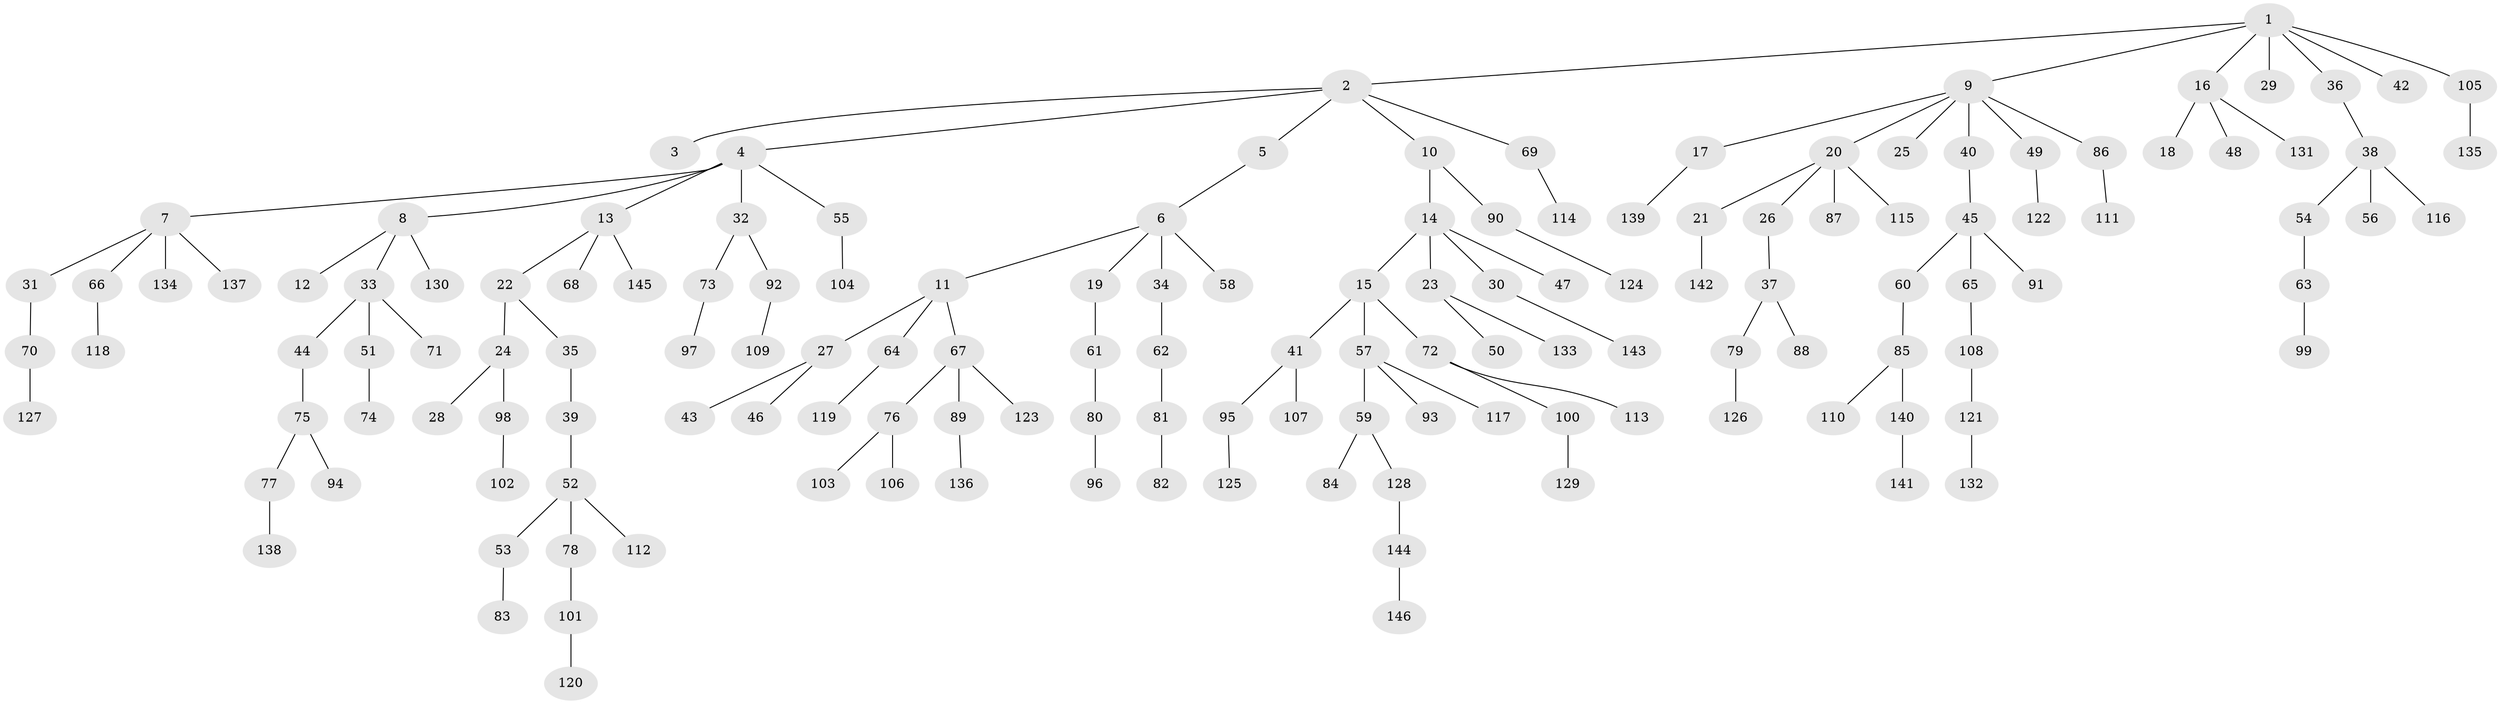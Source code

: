 // Generated by graph-tools (version 1.1) at 2025/52/03/09/25 04:52:56]
// undirected, 146 vertices, 145 edges
graph export_dot {
graph [start="1"]
  node [color=gray90,style=filled];
  1;
  2;
  3;
  4;
  5;
  6;
  7;
  8;
  9;
  10;
  11;
  12;
  13;
  14;
  15;
  16;
  17;
  18;
  19;
  20;
  21;
  22;
  23;
  24;
  25;
  26;
  27;
  28;
  29;
  30;
  31;
  32;
  33;
  34;
  35;
  36;
  37;
  38;
  39;
  40;
  41;
  42;
  43;
  44;
  45;
  46;
  47;
  48;
  49;
  50;
  51;
  52;
  53;
  54;
  55;
  56;
  57;
  58;
  59;
  60;
  61;
  62;
  63;
  64;
  65;
  66;
  67;
  68;
  69;
  70;
  71;
  72;
  73;
  74;
  75;
  76;
  77;
  78;
  79;
  80;
  81;
  82;
  83;
  84;
  85;
  86;
  87;
  88;
  89;
  90;
  91;
  92;
  93;
  94;
  95;
  96;
  97;
  98;
  99;
  100;
  101;
  102;
  103;
  104;
  105;
  106;
  107;
  108;
  109;
  110;
  111;
  112;
  113;
  114;
  115;
  116;
  117;
  118;
  119;
  120;
  121;
  122;
  123;
  124;
  125;
  126;
  127;
  128;
  129;
  130;
  131;
  132;
  133;
  134;
  135;
  136;
  137;
  138;
  139;
  140;
  141;
  142;
  143;
  144;
  145;
  146;
  1 -- 2;
  1 -- 9;
  1 -- 16;
  1 -- 29;
  1 -- 36;
  1 -- 42;
  1 -- 105;
  2 -- 3;
  2 -- 4;
  2 -- 5;
  2 -- 10;
  2 -- 69;
  4 -- 7;
  4 -- 8;
  4 -- 13;
  4 -- 32;
  4 -- 55;
  5 -- 6;
  6 -- 11;
  6 -- 19;
  6 -- 34;
  6 -- 58;
  7 -- 31;
  7 -- 66;
  7 -- 134;
  7 -- 137;
  8 -- 12;
  8 -- 33;
  8 -- 130;
  9 -- 17;
  9 -- 20;
  9 -- 25;
  9 -- 40;
  9 -- 49;
  9 -- 86;
  10 -- 14;
  10 -- 90;
  11 -- 27;
  11 -- 64;
  11 -- 67;
  13 -- 22;
  13 -- 68;
  13 -- 145;
  14 -- 15;
  14 -- 23;
  14 -- 30;
  14 -- 47;
  15 -- 41;
  15 -- 57;
  15 -- 72;
  16 -- 18;
  16 -- 48;
  16 -- 131;
  17 -- 139;
  19 -- 61;
  20 -- 21;
  20 -- 26;
  20 -- 87;
  20 -- 115;
  21 -- 142;
  22 -- 24;
  22 -- 35;
  23 -- 50;
  23 -- 133;
  24 -- 28;
  24 -- 98;
  26 -- 37;
  27 -- 43;
  27 -- 46;
  30 -- 143;
  31 -- 70;
  32 -- 73;
  32 -- 92;
  33 -- 44;
  33 -- 51;
  33 -- 71;
  34 -- 62;
  35 -- 39;
  36 -- 38;
  37 -- 79;
  37 -- 88;
  38 -- 54;
  38 -- 56;
  38 -- 116;
  39 -- 52;
  40 -- 45;
  41 -- 95;
  41 -- 107;
  44 -- 75;
  45 -- 60;
  45 -- 65;
  45 -- 91;
  49 -- 122;
  51 -- 74;
  52 -- 53;
  52 -- 78;
  52 -- 112;
  53 -- 83;
  54 -- 63;
  55 -- 104;
  57 -- 59;
  57 -- 93;
  57 -- 117;
  59 -- 84;
  59 -- 128;
  60 -- 85;
  61 -- 80;
  62 -- 81;
  63 -- 99;
  64 -- 119;
  65 -- 108;
  66 -- 118;
  67 -- 76;
  67 -- 89;
  67 -- 123;
  69 -- 114;
  70 -- 127;
  72 -- 100;
  72 -- 113;
  73 -- 97;
  75 -- 77;
  75 -- 94;
  76 -- 103;
  76 -- 106;
  77 -- 138;
  78 -- 101;
  79 -- 126;
  80 -- 96;
  81 -- 82;
  85 -- 110;
  85 -- 140;
  86 -- 111;
  89 -- 136;
  90 -- 124;
  92 -- 109;
  95 -- 125;
  98 -- 102;
  100 -- 129;
  101 -- 120;
  105 -- 135;
  108 -- 121;
  121 -- 132;
  128 -- 144;
  140 -- 141;
  144 -- 146;
}
